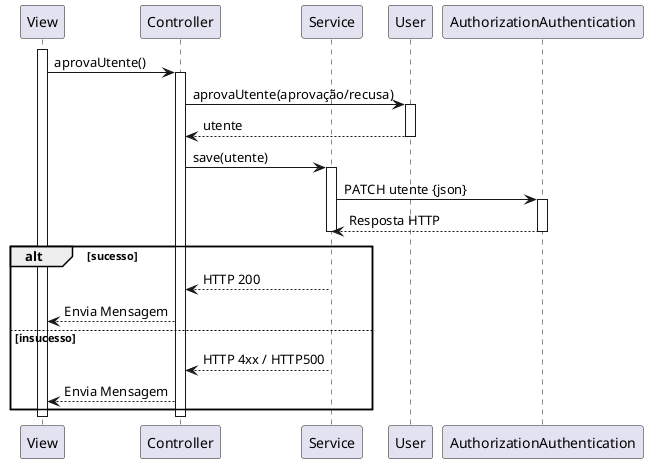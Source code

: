 @startuml sd
participant View as view
participant Controller as ctrl
participant Service as svc
participant User as model
participant AuthorizationAuthentication as be

activate view
view -> ctrl : aprovaUtente()
activate ctrl
ctrl -> model : aprovaUtente(aprovação/recusa)
activate model
model --> ctrl : utente
deactivate model
ctrl -> svc: save(utente)
activate svc
svc -> be: PATCH utente {json}
activate be
be --> svc : Resposta HTTP
deactivate be
deactivate svc
alt sucesso 
svc --> ctrl : HTTP 200
ctrl --> view : Envia Mensagem
else insucesso
svc --> ctrl : HTTP 4xx / HTTP500
ctrl --> view : Envia Mensagem
end
deactivate view
deactivate ctrl
@enduml